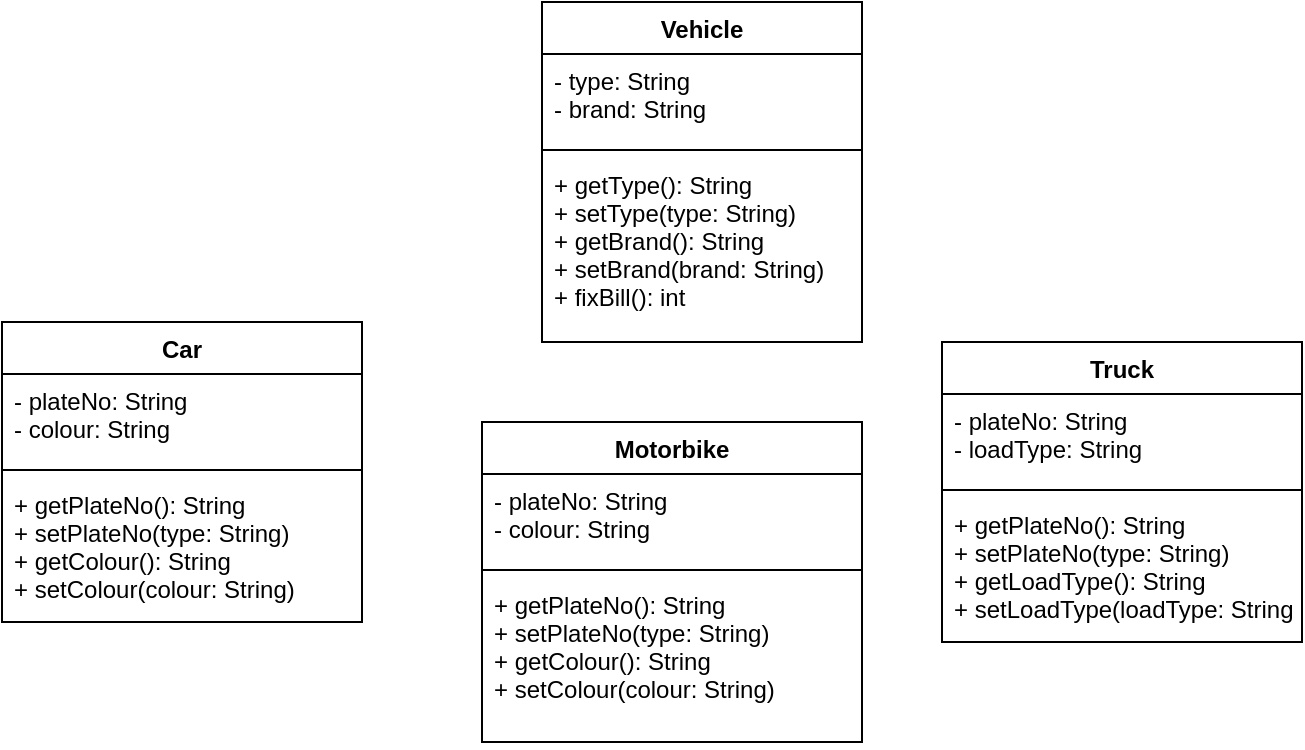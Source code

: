 <mxfile version="14.8.3" type="github">
  <diagram id="C5RBs43oDa-KdzZeNtuy" name="Page-1">
    <mxGraphModel dx="1426" dy="825" grid="1" gridSize="10" guides="1" tooltips="1" connect="1" arrows="1" fold="1" page="1" pageScale="1" pageWidth="827" pageHeight="1169" math="0" shadow="0">
      <root>
        <mxCell id="WIyWlLk6GJQsqaUBKTNV-0" />
        <mxCell id="WIyWlLk6GJQsqaUBKTNV-1" parent="WIyWlLk6GJQsqaUBKTNV-0" />
        <mxCell id="edBZbWBzAYMaHG1XOhEO-5" value="Vehicle" style="swimlane;fontStyle=1;align=center;verticalAlign=top;childLayout=stackLayout;horizontal=1;startSize=26;horizontalStack=0;resizeParent=1;resizeParentMax=0;resizeLast=0;collapsible=1;marginBottom=0;" vertex="1" parent="WIyWlLk6GJQsqaUBKTNV-1">
          <mxGeometry x="310" y="60" width="160" height="170" as="geometry" />
        </mxCell>
        <mxCell id="edBZbWBzAYMaHG1XOhEO-6" value="- type: String&#xa;- brand: String" style="text;strokeColor=none;fillColor=none;align=left;verticalAlign=top;spacingLeft=4;spacingRight=4;overflow=hidden;rotatable=0;points=[[0,0.5],[1,0.5]];portConstraint=eastwest;" vertex="1" parent="edBZbWBzAYMaHG1XOhEO-5">
          <mxGeometry y="26" width="160" height="44" as="geometry" />
        </mxCell>
        <mxCell id="edBZbWBzAYMaHG1XOhEO-7" value="" style="line;strokeWidth=1;fillColor=none;align=left;verticalAlign=middle;spacingTop=-1;spacingLeft=3;spacingRight=3;rotatable=0;labelPosition=right;points=[];portConstraint=eastwest;" vertex="1" parent="edBZbWBzAYMaHG1XOhEO-5">
          <mxGeometry y="70" width="160" height="8" as="geometry" />
        </mxCell>
        <mxCell id="edBZbWBzAYMaHG1XOhEO-8" value="+ getType(): String&#xa;+ setType(type: String)&#xa;+ getBrand(): String&#xa;+ setBrand(brand: String)&#xa;+ fixBill(): int" style="text;strokeColor=none;fillColor=none;align=left;verticalAlign=top;spacingLeft=4;spacingRight=4;overflow=hidden;rotatable=0;points=[[0,0.5],[1,0.5]];portConstraint=eastwest;" vertex="1" parent="edBZbWBzAYMaHG1XOhEO-5">
          <mxGeometry y="78" width="160" height="92" as="geometry" />
        </mxCell>
        <mxCell id="edBZbWBzAYMaHG1XOhEO-9" value="Motorbike" style="swimlane;fontStyle=1;align=center;verticalAlign=top;childLayout=stackLayout;horizontal=1;startSize=26;horizontalStack=0;resizeParent=1;resizeParentMax=0;resizeLast=0;collapsible=1;marginBottom=0;" vertex="1" parent="WIyWlLk6GJQsqaUBKTNV-1">
          <mxGeometry x="280" y="270" width="190" height="160" as="geometry" />
        </mxCell>
        <mxCell id="edBZbWBzAYMaHG1XOhEO-10" value="- plateNo: String&#xa;- colour: String" style="text;strokeColor=none;fillColor=none;align=left;verticalAlign=top;spacingLeft=4;spacingRight=4;overflow=hidden;rotatable=0;points=[[0,0.5],[1,0.5]];portConstraint=eastwest;" vertex="1" parent="edBZbWBzAYMaHG1XOhEO-9">
          <mxGeometry y="26" width="190" height="44" as="geometry" />
        </mxCell>
        <mxCell id="edBZbWBzAYMaHG1XOhEO-11" value="" style="line;strokeWidth=1;fillColor=none;align=left;verticalAlign=middle;spacingTop=-1;spacingLeft=3;spacingRight=3;rotatable=0;labelPosition=right;points=[];portConstraint=eastwest;" vertex="1" parent="edBZbWBzAYMaHG1XOhEO-9">
          <mxGeometry y="70" width="190" height="8" as="geometry" />
        </mxCell>
        <mxCell id="edBZbWBzAYMaHG1XOhEO-12" value="+ getPlateNo(): String&#xa;+ setPlateNo(type: String)&#xa;+ getColour(): String&#xa;+ setColour(colour: String)&#xa;" style="text;strokeColor=none;fillColor=none;align=left;verticalAlign=top;spacingLeft=4;spacingRight=4;overflow=hidden;rotatable=0;points=[[0,0.5],[1,0.5]];portConstraint=eastwest;" vertex="1" parent="edBZbWBzAYMaHG1XOhEO-9">
          <mxGeometry y="78" width="190" height="82" as="geometry" />
        </mxCell>
        <mxCell id="edBZbWBzAYMaHG1XOhEO-13" value="Car" style="swimlane;fontStyle=1;align=center;verticalAlign=top;childLayout=stackLayout;horizontal=1;startSize=26;horizontalStack=0;resizeParent=1;resizeParentMax=0;resizeLast=0;collapsible=1;marginBottom=0;" vertex="1" parent="WIyWlLk6GJQsqaUBKTNV-1">
          <mxGeometry x="40" y="220" width="180" height="150" as="geometry" />
        </mxCell>
        <mxCell id="edBZbWBzAYMaHG1XOhEO-14" value="- plateNo: String&#xa;- colour: String" style="text;strokeColor=none;fillColor=none;align=left;verticalAlign=top;spacingLeft=4;spacingRight=4;overflow=hidden;rotatable=0;points=[[0,0.5],[1,0.5]];portConstraint=eastwest;" vertex="1" parent="edBZbWBzAYMaHG1XOhEO-13">
          <mxGeometry y="26" width="180" height="44" as="geometry" />
        </mxCell>
        <mxCell id="edBZbWBzAYMaHG1XOhEO-15" value="" style="line;strokeWidth=1;fillColor=none;align=left;verticalAlign=middle;spacingTop=-1;spacingLeft=3;spacingRight=3;rotatable=0;labelPosition=right;points=[];portConstraint=eastwest;" vertex="1" parent="edBZbWBzAYMaHG1XOhEO-13">
          <mxGeometry y="70" width="180" height="8" as="geometry" />
        </mxCell>
        <mxCell id="edBZbWBzAYMaHG1XOhEO-16" value="+ getPlateNo(): String&#xa;+ setPlateNo(type: String)&#xa;+ getColour(): String&#xa;+ setColour(colour: String)&#xa;" style="text;strokeColor=none;fillColor=none;align=left;verticalAlign=top;spacingLeft=4;spacingRight=4;overflow=hidden;rotatable=0;points=[[0,0.5],[1,0.5]];portConstraint=eastwest;" vertex="1" parent="edBZbWBzAYMaHG1XOhEO-13">
          <mxGeometry y="78" width="180" height="72" as="geometry" />
        </mxCell>
        <mxCell id="edBZbWBzAYMaHG1XOhEO-17" value="Truck" style="swimlane;fontStyle=1;align=center;verticalAlign=top;childLayout=stackLayout;horizontal=1;startSize=26;horizontalStack=0;resizeParent=1;resizeParentMax=0;resizeLast=0;collapsible=1;marginBottom=0;" vertex="1" parent="WIyWlLk6GJQsqaUBKTNV-1">
          <mxGeometry x="510" y="230" width="180" height="150" as="geometry" />
        </mxCell>
        <mxCell id="edBZbWBzAYMaHG1XOhEO-18" value="- plateNo: String&#xa;- loadType: String" style="text;strokeColor=none;fillColor=none;align=left;verticalAlign=top;spacingLeft=4;spacingRight=4;overflow=hidden;rotatable=0;points=[[0,0.5],[1,0.5]];portConstraint=eastwest;" vertex="1" parent="edBZbWBzAYMaHG1XOhEO-17">
          <mxGeometry y="26" width="180" height="44" as="geometry" />
        </mxCell>
        <mxCell id="edBZbWBzAYMaHG1XOhEO-19" value="" style="line;strokeWidth=1;fillColor=none;align=left;verticalAlign=middle;spacingTop=-1;spacingLeft=3;spacingRight=3;rotatable=0;labelPosition=right;points=[];portConstraint=eastwest;" vertex="1" parent="edBZbWBzAYMaHG1XOhEO-17">
          <mxGeometry y="70" width="180" height="8" as="geometry" />
        </mxCell>
        <mxCell id="edBZbWBzAYMaHG1XOhEO-20" value="+ getPlateNo(): String&#xa;+ setPlateNo(type: String)&#xa;+ getLoadType(): String&#xa;+ setLoadType(loadType: String)&#xa;" style="text;strokeColor=none;fillColor=none;align=left;verticalAlign=top;spacingLeft=4;spacingRight=4;overflow=hidden;rotatable=0;points=[[0,0.5],[1,0.5]];portConstraint=eastwest;" vertex="1" parent="edBZbWBzAYMaHG1XOhEO-17">
          <mxGeometry y="78" width="180" height="72" as="geometry" />
        </mxCell>
      </root>
    </mxGraphModel>
  </diagram>
</mxfile>
